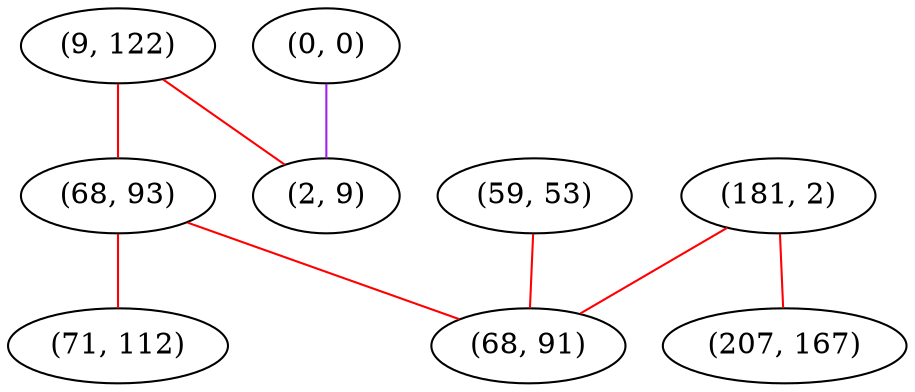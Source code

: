 graph "" {
"(9, 122)";
"(68, 93)";
"(0, 0)";
"(2, 9)";
"(59, 53)";
"(181, 2)";
"(68, 91)";
"(71, 112)";
"(207, 167)";
"(9, 122)" -- "(68, 93)"  [color=red, key=0, weight=1];
"(9, 122)" -- "(2, 9)"  [color=red, key=0, weight=1];
"(68, 93)" -- "(71, 112)"  [color=red, key=0, weight=1];
"(68, 93)" -- "(68, 91)"  [color=red, key=0, weight=1];
"(0, 0)" -- "(2, 9)"  [color=purple, key=0, weight=4];
"(59, 53)" -- "(68, 91)"  [color=red, key=0, weight=1];
"(181, 2)" -- "(207, 167)"  [color=red, key=0, weight=1];
"(181, 2)" -- "(68, 91)"  [color=red, key=0, weight=1];
}
